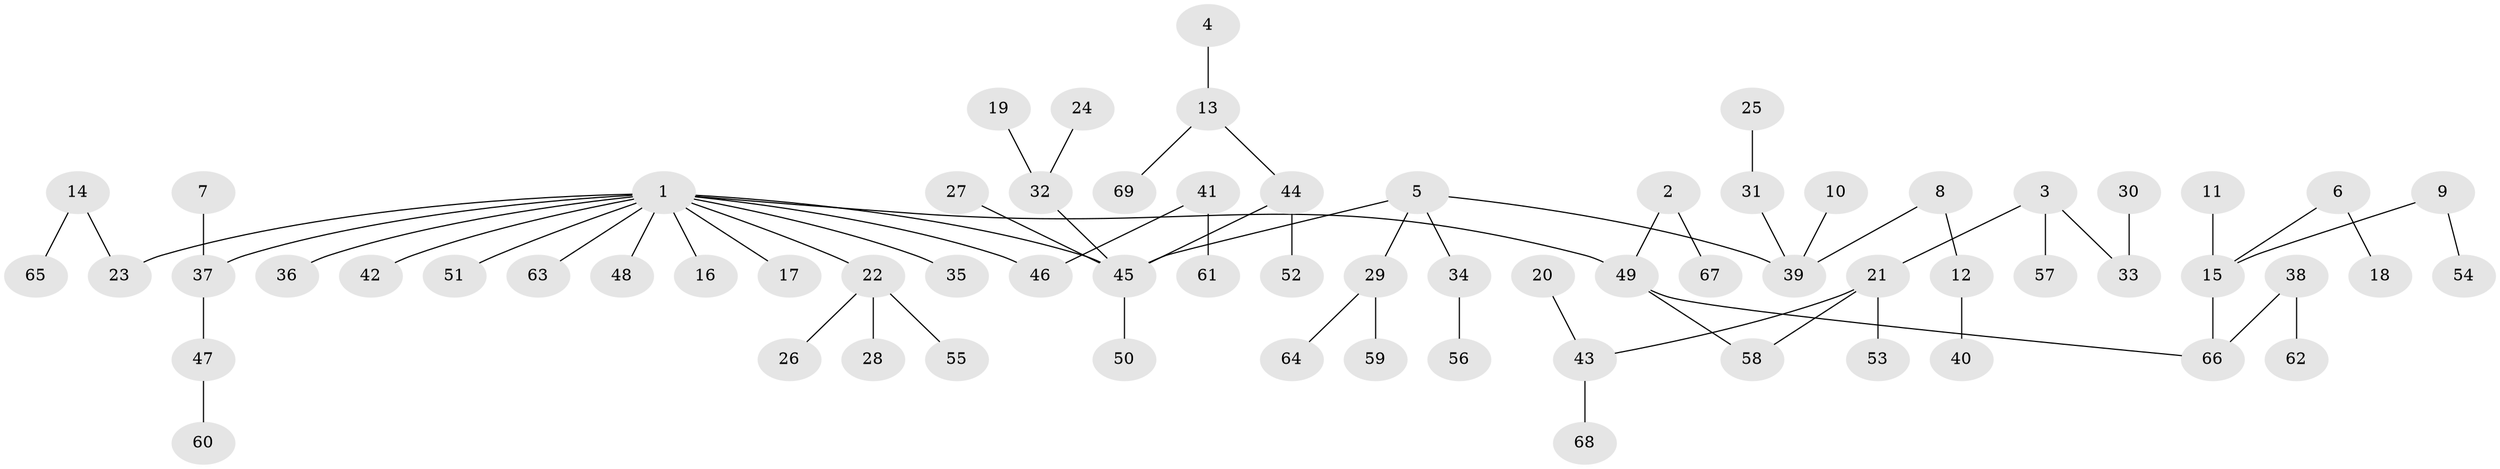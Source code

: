 // original degree distribution, {8: 0.0072992700729927005, 7: 0.014598540145985401, 5: 0.043795620437956206, 4: 0.051094890510948905, 2: 0.3284671532846715, 3: 0.0948905109489051, 1: 0.45985401459854014}
// Generated by graph-tools (version 1.1) at 2025/26/03/09/25 03:26:33]
// undirected, 69 vertices, 68 edges
graph export_dot {
graph [start="1"]
  node [color=gray90,style=filled];
  1;
  2;
  3;
  4;
  5;
  6;
  7;
  8;
  9;
  10;
  11;
  12;
  13;
  14;
  15;
  16;
  17;
  18;
  19;
  20;
  21;
  22;
  23;
  24;
  25;
  26;
  27;
  28;
  29;
  30;
  31;
  32;
  33;
  34;
  35;
  36;
  37;
  38;
  39;
  40;
  41;
  42;
  43;
  44;
  45;
  46;
  47;
  48;
  49;
  50;
  51;
  52;
  53;
  54;
  55;
  56;
  57;
  58;
  59;
  60;
  61;
  62;
  63;
  64;
  65;
  66;
  67;
  68;
  69;
  1 -- 16 [weight=1.0];
  1 -- 17 [weight=1.0];
  1 -- 22 [weight=1.0];
  1 -- 23 [weight=1.0];
  1 -- 35 [weight=1.0];
  1 -- 36 [weight=1.0];
  1 -- 37 [weight=1.0];
  1 -- 42 [weight=1.0];
  1 -- 45 [weight=1.0];
  1 -- 46 [weight=1.0];
  1 -- 48 [weight=1.0];
  1 -- 49 [weight=1.0];
  1 -- 51 [weight=1.0];
  1 -- 63 [weight=1.0];
  2 -- 49 [weight=1.0];
  2 -- 67 [weight=1.0];
  3 -- 21 [weight=1.0];
  3 -- 33 [weight=1.0];
  3 -- 57 [weight=1.0];
  4 -- 13 [weight=1.0];
  5 -- 29 [weight=1.0];
  5 -- 34 [weight=1.0];
  5 -- 39 [weight=1.0];
  5 -- 45 [weight=1.0];
  6 -- 15 [weight=1.0];
  6 -- 18 [weight=1.0];
  7 -- 37 [weight=1.0];
  8 -- 12 [weight=1.0];
  8 -- 39 [weight=1.0];
  9 -- 15 [weight=1.0];
  9 -- 54 [weight=1.0];
  10 -- 39 [weight=1.0];
  11 -- 15 [weight=1.0];
  12 -- 40 [weight=1.0];
  13 -- 44 [weight=1.0];
  13 -- 69 [weight=1.0];
  14 -- 23 [weight=1.0];
  14 -- 65 [weight=1.0];
  15 -- 66 [weight=1.0];
  19 -- 32 [weight=1.0];
  20 -- 43 [weight=1.0];
  21 -- 43 [weight=1.0];
  21 -- 53 [weight=1.0];
  21 -- 58 [weight=1.0];
  22 -- 26 [weight=1.0];
  22 -- 28 [weight=1.0];
  22 -- 55 [weight=1.0];
  24 -- 32 [weight=1.0];
  25 -- 31 [weight=1.0];
  27 -- 45 [weight=1.0];
  29 -- 59 [weight=1.0];
  29 -- 64 [weight=1.0];
  30 -- 33 [weight=1.0];
  31 -- 39 [weight=1.0];
  32 -- 45 [weight=1.0];
  34 -- 56 [weight=1.0];
  37 -- 47 [weight=1.0];
  38 -- 62 [weight=1.0];
  38 -- 66 [weight=1.0];
  41 -- 46 [weight=1.0];
  41 -- 61 [weight=1.0];
  43 -- 68 [weight=1.0];
  44 -- 45 [weight=1.0];
  44 -- 52 [weight=1.0];
  45 -- 50 [weight=1.0];
  47 -- 60 [weight=1.0];
  49 -- 58 [weight=1.0];
  49 -- 66 [weight=1.0];
}
